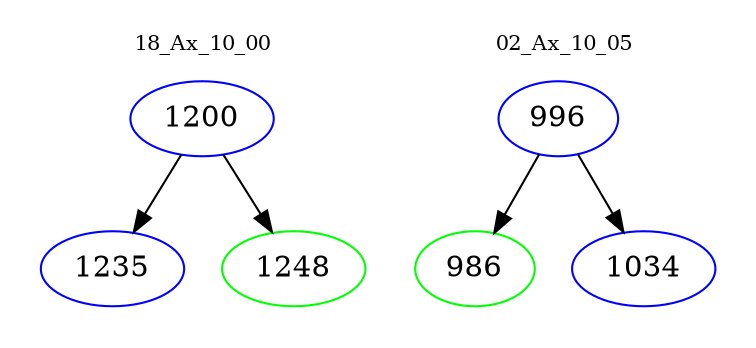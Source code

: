 digraph{
subgraph cluster_0 {
color = white
label = "18_Ax_10_00";
fontsize=10;
T0_1200 [label="1200", color="blue"]
T0_1200 -> T0_1235 [color="black"]
T0_1235 [label="1235", color="blue"]
T0_1200 -> T0_1248 [color="black"]
T0_1248 [label="1248", color="green"]
}
subgraph cluster_1 {
color = white
label = "02_Ax_10_05";
fontsize=10;
T1_996 [label="996", color="blue"]
T1_996 -> T1_986 [color="black"]
T1_986 [label="986", color="green"]
T1_996 -> T1_1034 [color="black"]
T1_1034 [label="1034", color="blue"]
}
}
